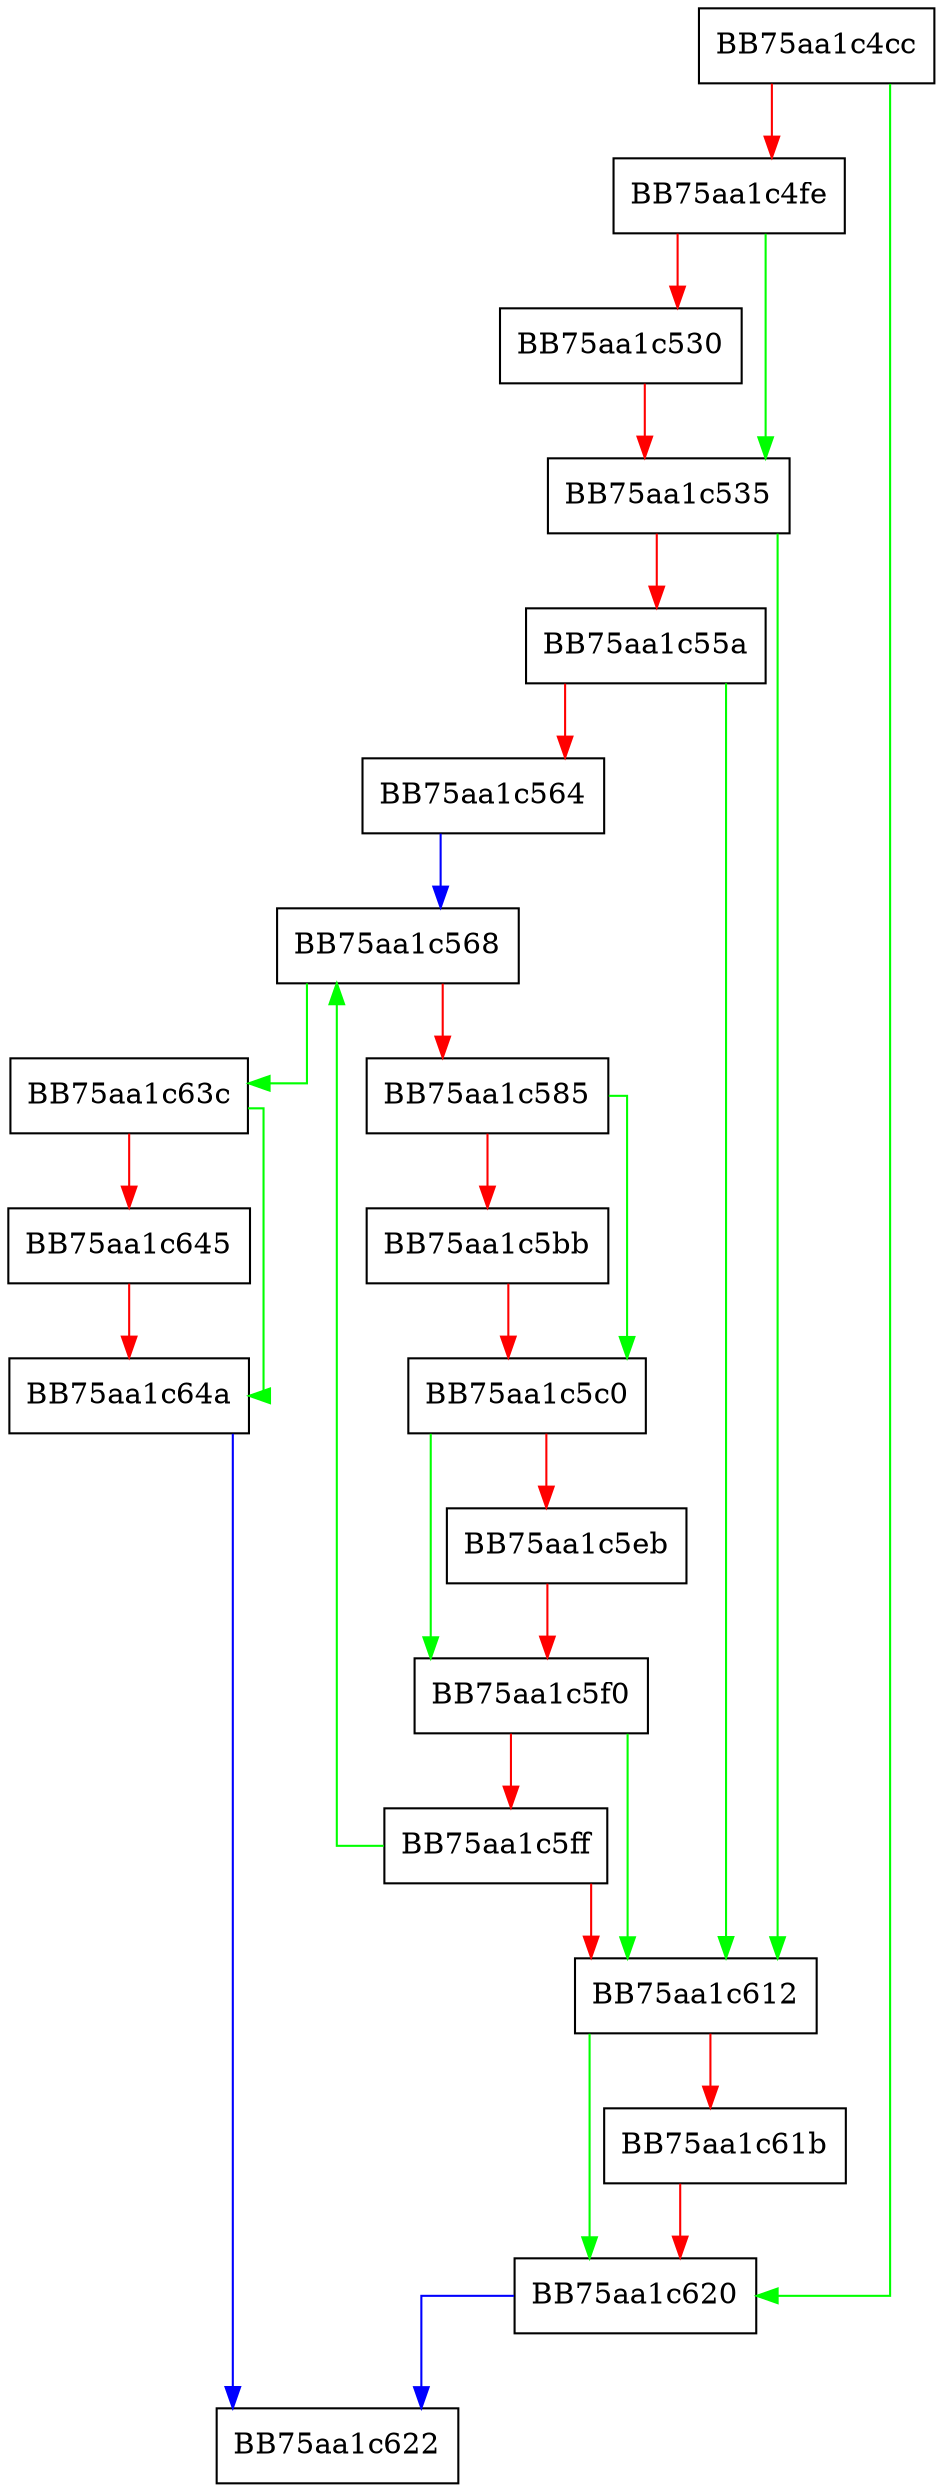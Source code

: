 digraph IsOneToOneMapped {
  node [shape="box"];
  graph [splines=ortho];
  BB75aa1c4cc -> BB75aa1c620 [color="green"];
  BB75aa1c4cc -> BB75aa1c4fe [color="red"];
  BB75aa1c4fe -> BB75aa1c535 [color="green"];
  BB75aa1c4fe -> BB75aa1c530 [color="red"];
  BB75aa1c530 -> BB75aa1c535 [color="red"];
  BB75aa1c535 -> BB75aa1c612 [color="green"];
  BB75aa1c535 -> BB75aa1c55a [color="red"];
  BB75aa1c55a -> BB75aa1c612 [color="green"];
  BB75aa1c55a -> BB75aa1c564 [color="red"];
  BB75aa1c564 -> BB75aa1c568 [color="blue"];
  BB75aa1c568 -> BB75aa1c63c [color="green"];
  BB75aa1c568 -> BB75aa1c585 [color="red"];
  BB75aa1c585 -> BB75aa1c5c0 [color="green"];
  BB75aa1c585 -> BB75aa1c5bb [color="red"];
  BB75aa1c5bb -> BB75aa1c5c0 [color="red"];
  BB75aa1c5c0 -> BB75aa1c5f0 [color="green"];
  BB75aa1c5c0 -> BB75aa1c5eb [color="red"];
  BB75aa1c5eb -> BB75aa1c5f0 [color="red"];
  BB75aa1c5f0 -> BB75aa1c612 [color="green"];
  BB75aa1c5f0 -> BB75aa1c5ff [color="red"];
  BB75aa1c5ff -> BB75aa1c568 [color="green"];
  BB75aa1c5ff -> BB75aa1c612 [color="red"];
  BB75aa1c612 -> BB75aa1c620 [color="green"];
  BB75aa1c612 -> BB75aa1c61b [color="red"];
  BB75aa1c61b -> BB75aa1c620 [color="red"];
  BB75aa1c620 -> BB75aa1c622 [color="blue"];
  BB75aa1c63c -> BB75aa1c64a [color="green"];
  BB75aa1c63c -> BB75aa1c645 [color="red"];
  BB75aa1c645 -> BB75aa1c64a [color="red"];
  BB75aa1c64a -> BB75aa1c622 [color="blue"];
}